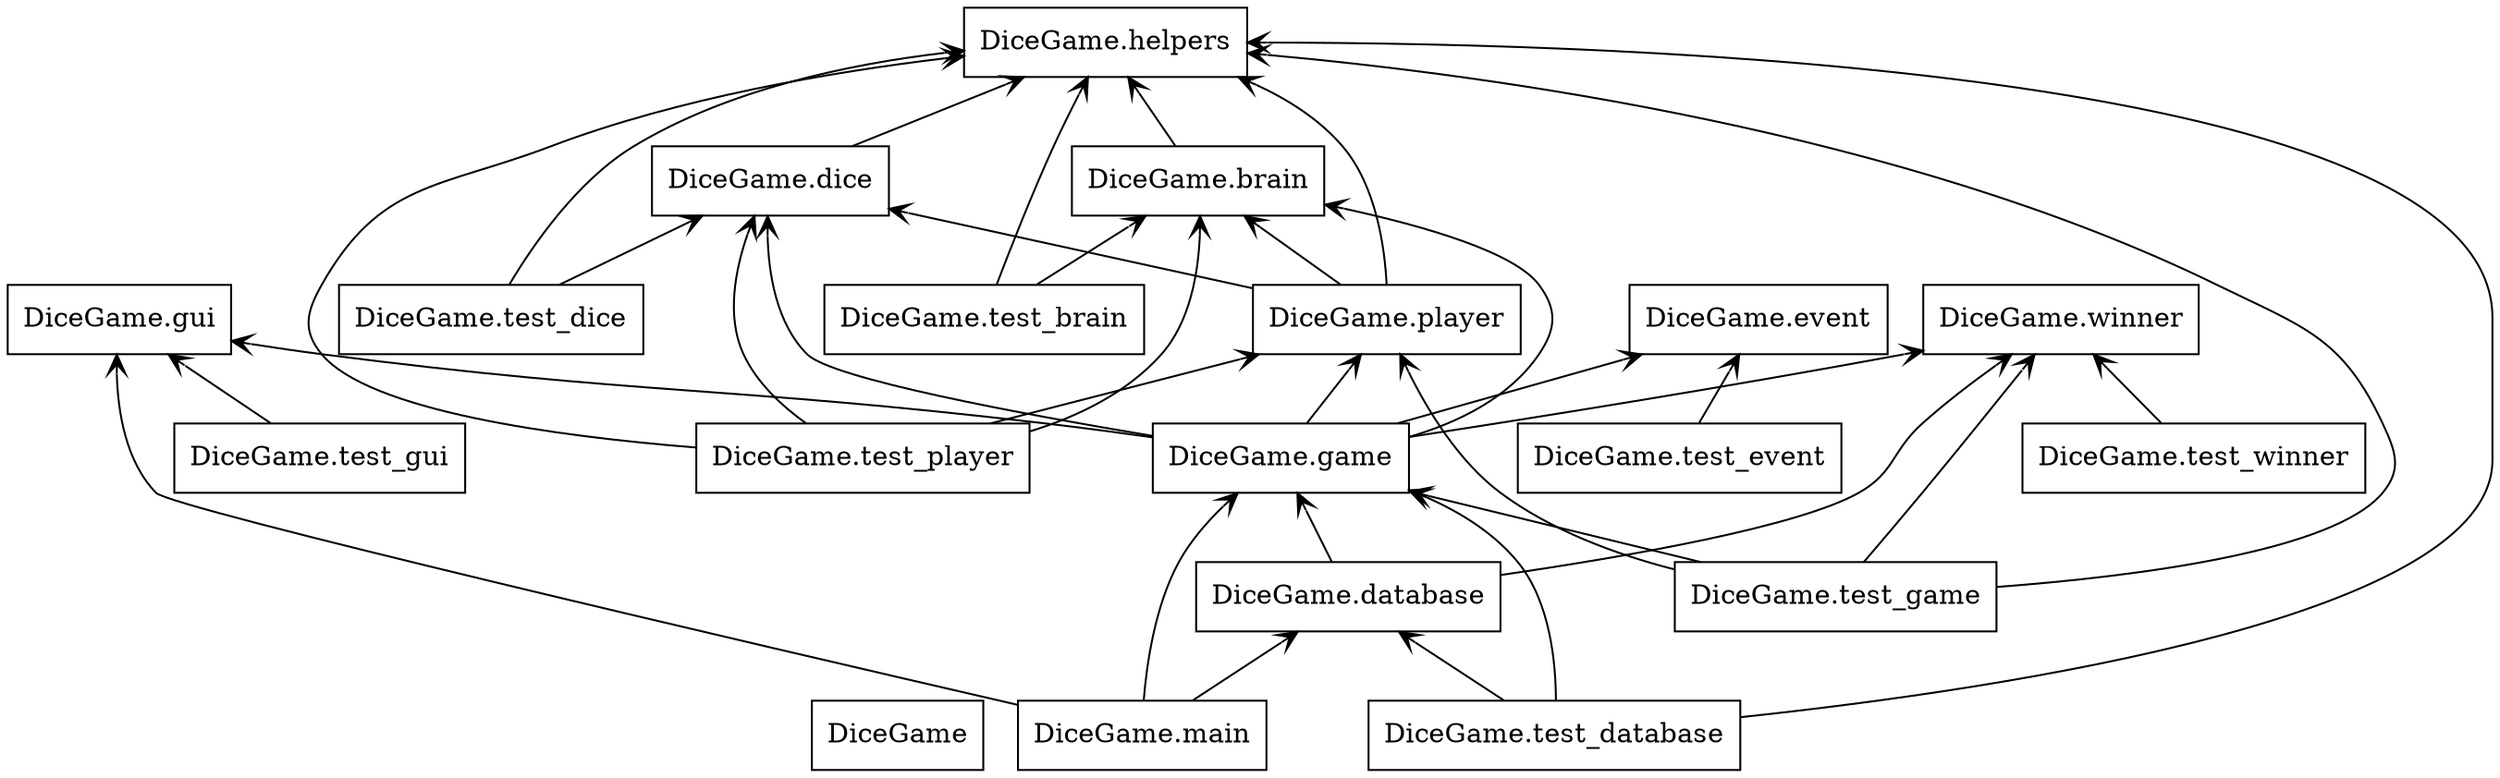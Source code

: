 digraph "packages" {
rankdir=BT
charset="utf-8"
"DiceGame" [color="black", label=<DiceGame>, shape="box", style="solid"];
"DiceGame.brain" [color="black", label=<DiceGame.brain>, shape="box", style="solid"];
"DiceGame.database" [color="black", label=<DiceGame.database>, shape="box", style="solid"];
"DiceGame.dice" [color="black", label=<DiceGame.dice>, shape="box", style="solid"];
"DiceGame.event" [color="black", label=<DiceGame.event>, shape="box", style="solid"];
"DiceGame.game" [color="black", label=<DiceGame.game>, shape="box", style="solid"];
"DiceGame.gui" [color="black", label=<DiceGame.gui>, shape="box", style="solid"];
"DiceGame.helpers" [color="black", label=<DiceGame.helpers>, shape="box", style="solid"];
"DiceGame.main" [color="black", label=<DiceGame.main>, shape="box", style="solid"];
"DiceGame.player" [color="black", label=<DiceGame.player>, shape="box", style="solid"];
"DiceGame.test_brain" [color="black", label=<DiceGame.test_brain>, shape="box", style="solid"];
"DiceGame.test_database" [color="black", label=<DiceGame.test_database>, shape="box", style="solid"];
"DiceGame.test_dice" [color="black", label=<DiceGame.test_dice>, shape="box", style="solid"];
"DiceGame.test_event" [color="black", label=<DiceGame.test_event>, shape="box", style="solid"];
"DiceGame.test_game" [color="black", label=<DiceGame.test_game>, shape="box", style="solid"];
"DiceGame.test_gui" [color="black", label=<DiceGame.test_gui>, shape="box", style="solid"];
"DiceGame.test_player" [color="black", label=<DiceGame.test_player>, shape="box", style="solid"];
"DiceGame.test_winner" [color="black", label=<DiceGame.test_winner>, shape="box", style="solid"];
"DiceGame.winner" [color="black", label=<DiceGame.winner>, shape="box", style="solid"];
"DiceGame.brain" -> "DiceGame.helpers" [arrowhead="open", arrowtail="none"];
"DiceGame.database" -> "DiceGame.game" [arrowhead="open", arrowtail="none"];
"DiceGame.database" -> "DiceGame.winner" [arrowhead="open", arrowtail="none"];
"DiceGame.dice" -> "DiceGame.helpers" [arrowhead="open", arrowtail="none"];
"DiceGame.game" -> "DiceGame.brain" [arrowhead="open", arrowtail="none"];
"DiceGame.game" -> "DiceGame.dice" [arrowhead="open", arrowtail="none"];
"DiceGame.game" -> "DiceGame.event" [arrowhead="open", arrowtail="none"];
"DiceGame.game" -> "DiceGame.gui" [arrowhead="open", arrowtail="none"];
"DiceGame.game" -> "DiceGame.player" [arrowhead="open", arrowtail="none"];
"DiceGame.game" -> "DiceGame.winner" [arrowhead="open", arrowtail="none"];
"DiceGame.main" -> "DiceGame.database" [arrowhead="open", arrowtail="none"];
"DiceGame.main" -> "DiceGame.game" [arrowhead="open", arrowtail="none"];
"DiceGame.main" -> "DiceGame.gui" [arrowhead="open", arrowtail="none"];
"DiceGame.player" -> "DiceGame.brain" [arrowhead="open", arrowtail="none"];
"DiceGame.player" -> "DiceGame.dice" [arrowhead="open", arrowtail="none"];
"DiceGame.player" -> "DiceGame.helpers" [arrowhead="open", arrowtail="none"];
"DiceGame.test_brain" -> "DiceGame.brain" [arrowhead="open", arrowtail="none"];
"DiceGame.test_brain" -> "DiceGame.helpers" [arrowhead="open", arrowtail="none"];
"DiceGame.test_database" -> "DiceGame.database" [arrowhead="open", arrowtail="none"];
"DiceGame.test_database" -> "DiceGame.game" [arrowhead="open", arrowtail="none"];
"DiceGame.test_database" -> "DiceGame.helpers" [arrowhead="open", arrowtail="none"];
"DiceGame.test_dice" -> "DiceGame.dice" [arrowhead="open", arrowtail="none"];
"DiceGame.test_dice" -> "DiceGame.helpers" [arrowhead="open", arrowtail="none"];
"DiceGame.test_event" -> "DiceGame.event" [arrowhead="open", arrowtail="none"];
"DiceGame.test_game" -> "DiceGame.game" [arrowhead="open", arrowtail="none"];
"DiceGame.test_game" -> "DiceGame.helpers" [arrowhead="open", arrowtail="none"];
"DiceGame.test_game" -> "DiceGame.player" [arrowhead="open", arrowtail="none"];
"DiceGame.test_game" -> "DiceGame.winner" [arrowhead="open", arrowtail="none"];
"DiceGame.test_gui" -> "DiceGame.gui" [arrowhead="open", arrowtail="none"];
"DiceGame.test_player" -> "DiceGame.brain" [arrowhead="open", arrowtail="none"];
"DiceGame.test_player" -> "DiceGame.dice" [arrowhead="open", arrowtail="none"];
"DiceGame.test_player" -> "DiceGame.helpers" [arrowhead="open", arrowtail="none"];
"DiceGame.test_player" -> "DiceGame.player" [arrowhead="open", arrowtail="none"];
"DiceGame.test_winner" -> "DiceGame.winner" [arrowhead="open", arrowtail="none"];
}
